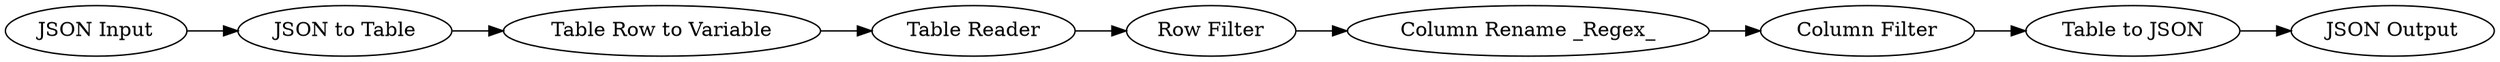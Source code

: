 digraph {
	31 -> 34
	1 -> 8
	34 -> 33
	8 -> 9
	20 -> 2
	9 -> 10
	10 -> 31
	33 -> 20
	20 [label="Table to JSON"]
	1 [label="JSON Input"]
	34 [label="Column Rename _Regex_"]
	31 [label="Row Filter"]
	9 [label="Table Row to Variable"]
	8 [label="JSON to Table"]
	33 [label="Column Filter"]
	2 [label="JSON Output"]
	10 [label="Table Reader"]
	rankdir=LR
}
